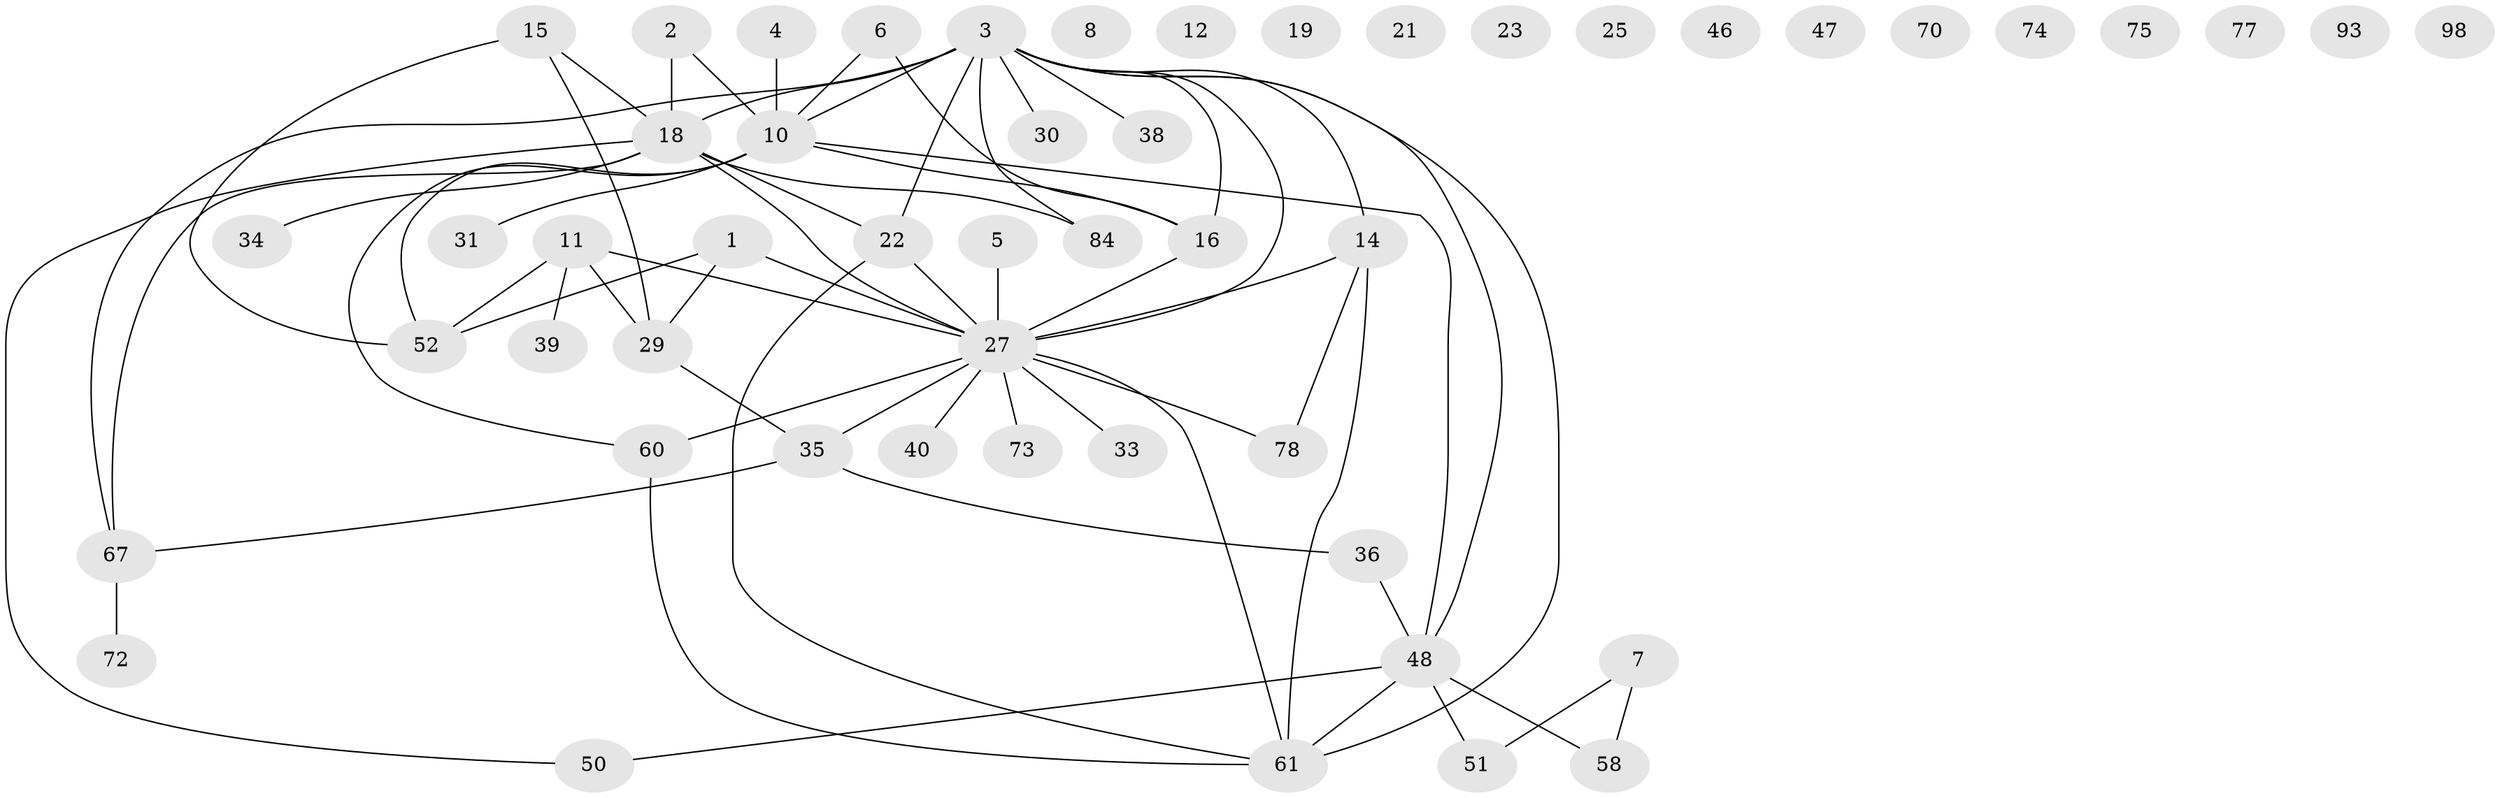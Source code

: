 // original degree distribution, {4: 0.14563106796116504, 2: 0.22330097087378642, 7: 0.038834951456310676, 1: 0.22330097087378642, 0: 0.11650485436893204, 8: 0.009708737864077669, 3: 0.1553398058252427, 5: 0.06796116504854369, 6: 0.019417475728155338}
// Generated by graph-tools (version 1.1) at 2025/16/03/04/25 18:16:47]
// undirected, 51 vertices, 64 edges
graph export_dot {
graph [start="1"]
  node [color=gray90,style=filled];
  1;
  2 [super="+32"];
  3 [super="+68+79+9"];
  4;
  5;
  6 [super="+101+20"];
  7;
  8;
  10 [super="+26"];
  11 [super="+56+17"];
  12;
  14 [super="+28+24"];
  15;
  16 [super="+69"];
  18 [super="+45+37"];
  19;
  21;
  22 [super="+76+59"];
  23 [super="+65"];
  25;
  27 [super="+64+55"];
  29 [super="+96+57+49"];
  30;
  31;
  33;
  34 [super="+62"];
  35 [super="+41"];
  36 [super="+99"];
  38;
  39;
  40;
  46;
  47 [super="+95"];
  48 [super="+54+90"];
  50;
  51;
  52;
  58;
  60;
  61 [super="+87+63"];
  67 [super="+92"];
  70;
  72;
  73;
  74;
  75;
  77;
  78;
  84;
  93;
  98;
  1 -- 52;
  1 -- 27 [weight=2];
  1 -- 29;
  2 -- 10;
  2 -- 18 [weight=2];
  3 -- 10 [weight=4];
  3 -- 48;
  3 -- 84;
  3 -- 67;
  3 -- 38;
  3 -- 16;
  3 -- 61;
  3 -- 30;
  3 -- 14;
  3 -- 22;
  3 -- 18;
  3 -- 27;
  4 -- 10;
  5 -- 27;
  6 -- 16;
  6 -- 10 [weight=2];
  7 -- 51;
  7 -- 58;
  10 -- 52;
  10 -- 60;
  10 -- 48;
  10 -- 16;
  10 -- 31;
  11 -- 52;
  11 -- 39;
  11 -- 27 [weight=2];
  11 -- 29;
  14 -- 78;
  14 -- 61;
  14 -- 27;
  15 -- 52;
  15 -- 18;
  15 -- 29;
  16 -- 27 [weight=2];
  18 -- 84;
  18 -- 34;
  18 -- 22;
  18 -- 50;
  18 -- 67;
  18 -- 27;
  22 -- 61;
  22 -- 27;
  27 -- 33;
  27 -- 35 [weight=2];
  27 -- 40;
  27 -- 73 [weight=2];
  27 -- 78 [weight=2];
  27 -- 60;
  27 -- 61;
  29 -- 35;
  35 -- 36;
  35 -- 67;
  36 -- 48;
  48 -- 50;
  48 -- 58;
  48 -- 61 [weight=2];
  48 -- 51;
  60 -- 61;
  67 -- 72;
}
